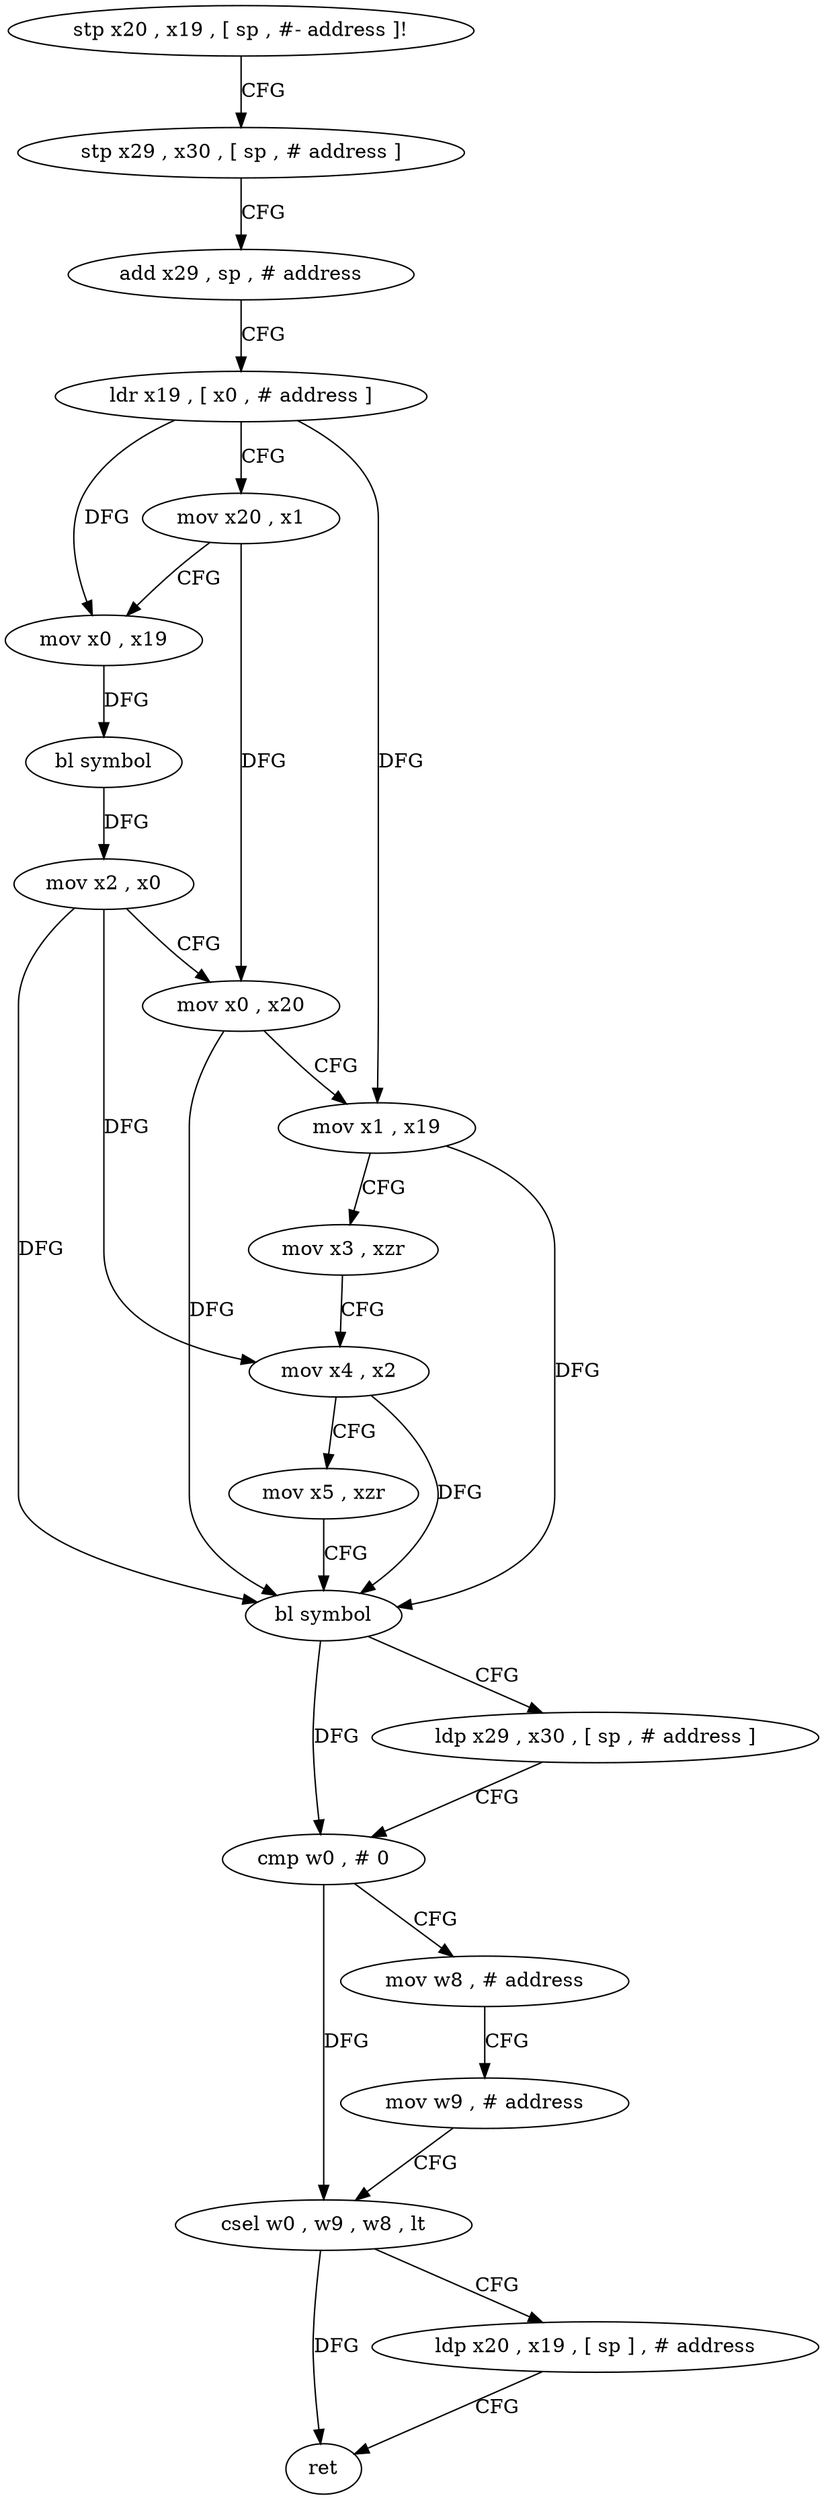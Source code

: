 digraph "func" {
"4210040" [label = "stp x20 , x19 , [ sp , #- address ]!" ]
"4210044" [label = "stp x29 , x30 , [ sp , # address ]" ]
"4210048" [label = "add x29 , sp , # address" ]
"4210052" [label = "ldr x19 , [ x0 , # address ]" ]
"4210056" [label = "mov x20 , x1" ]
"4210060" [label = "mov x0 , x19" ]
"4210064" [label = "bl symbol" ]
"4210068" [label = "mov x2 , x0" ]
"4210072" [label = "mov x0 , x20" ]
"4210076" [label = "mov x1 , x19" ]
"4210080" [label = "mov x3 , xzr" ]
"4210084" [label = "mov x4 , x2" ]
"4210088" [label = "mov x5 , xzr" ]
"4210092" [label = "bl symbol" ]
"4210096" [label = "ldp x29 , x30 , [ sp , # address ]" ]
"4210100" [label = "cmp w0 , # 0" ]
"4210104" [label = "mov w8 , # address" ]
"4210108" [label = "mov w9 , # address" ]
"4210112" [label = "csel w0 , w9 , w8 , lt" ]
"4210116" [label = "ldp x20 , x19 , [ sp ] , # address" ]
"4210120" [label = "ret" ]
"4210040" -> "4210044" [ label = "CFG" ]
"4210044" -> "4210048" [ label = "CFG" ]
"4210048" -> "4210052" [ label = "CFG" ]
"4210052" -> "4210056" [ label = "CFG" ]
"4210052" -> "4210060" [ label = "DFG" ]
"4210052" -> "4210076" [ label = "DFG" ]
"4210056" -> "4210060" [ label = "CFG" ]
"4210056" -> "4210072" [ label = "DFG" ]
"4210060" -> "4210064" [ label = "DFG" ]
"4210064" -> "4210068" [ label = "DFG" ]
"4210068" -> "4210072" [ label = "CFG" ]
"4210068" -> "4210084" [ label = "DFG" ]
"4210068" -> "4210092" [ label = "DFG" ]
"4210072" -> "4210076" [ label = "CFG" ]
"4210072" -> "4210092" [ label = "DFG" ]
"4210076" -> "4210080" [ label = "CFG" ]
"4210076" -> "4210092" [ label = "DFG" ]
"4210080" -> "4210084" [ label = "CFG" ]
"4210084" -> "4210088" [ label = "CFG" ]
"4210084" -> "4210092" [ label = "DFG" ]
"4210088" -> "4210092" [ label = "CFG" ]
"4210092" -> "4210096" [ label = "CFG" ]
"4210092" -> "4210100" [ label = "DFG" ]
"4210096" -> "4210100" [ label = "CFG" ]
"4210100" -> "4210104" [ label = "CFG" ]
"4210100" -> "4210112" [ label = "DFG" ]
"4210104" -> "4210108" [ label = "CFG" ]
"4210108" -> "4210112" [ label = "CFG" ]
"4210112" -> "4210116" [ label = "CFG" ]
"4210112" -> "4210120" [ label = "DFG" ]
"4210116" -> "4210120" [ label = "CFG" ]
}

